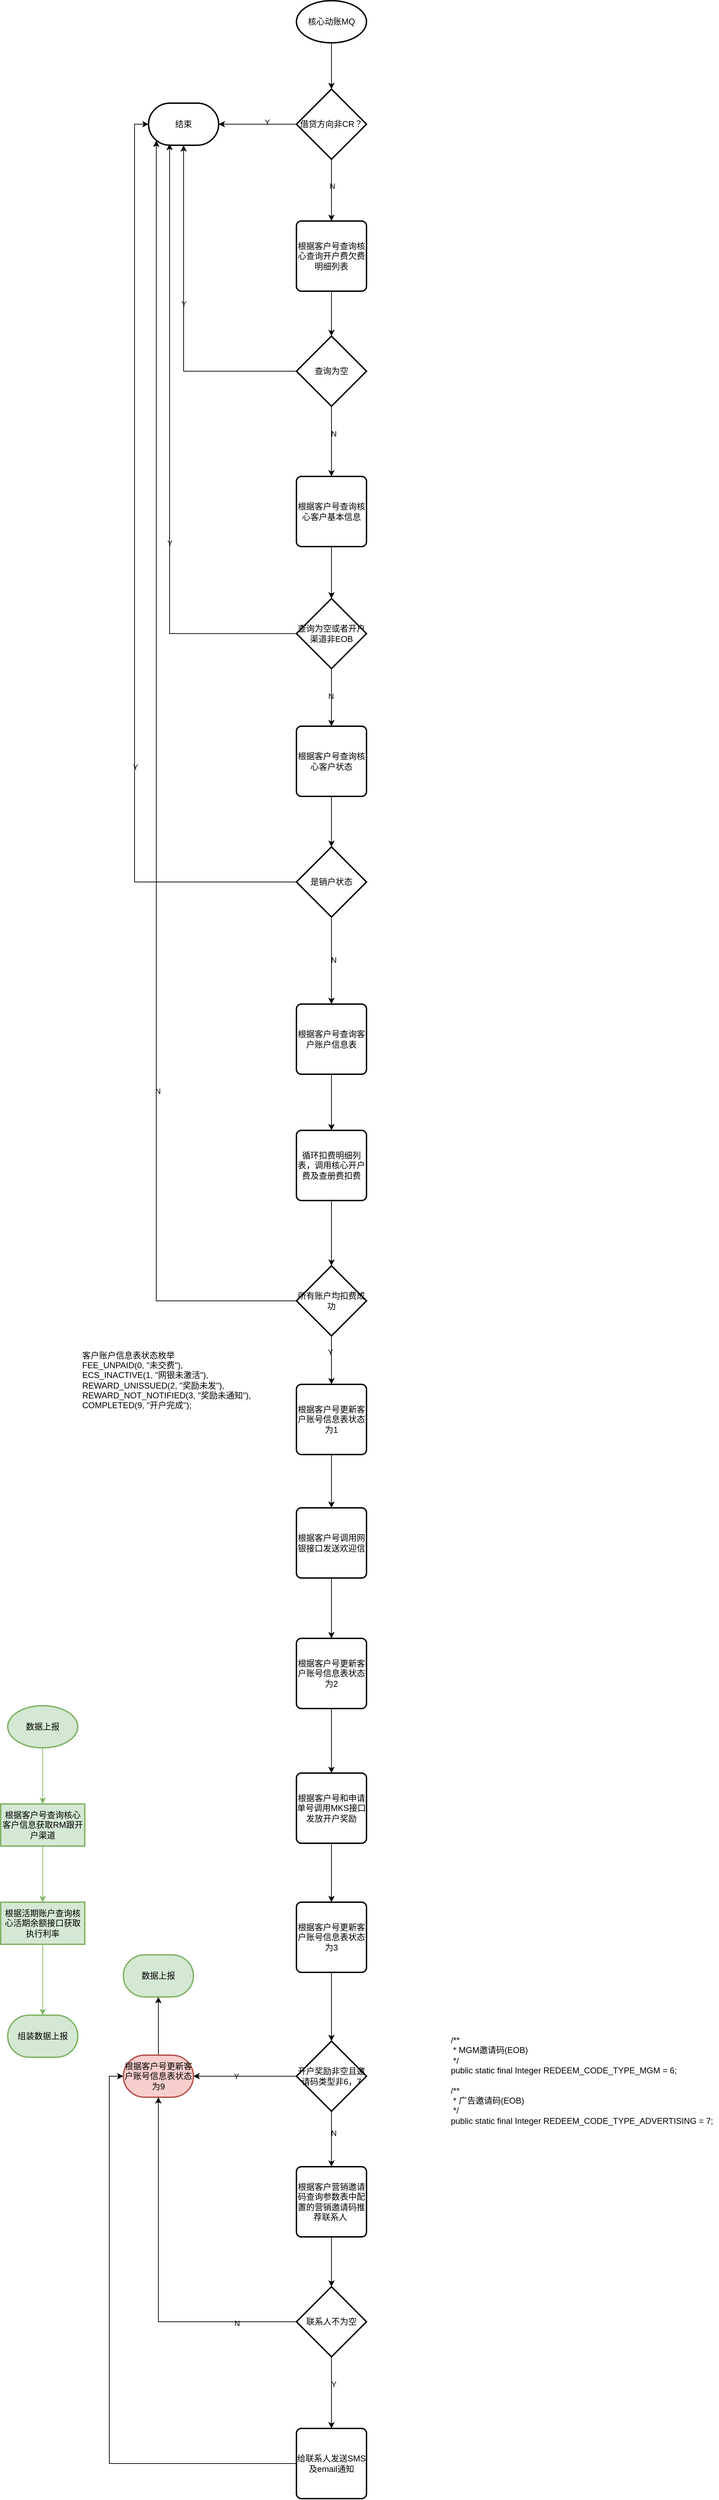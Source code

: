 <mxfile version="24.6.4" type="github">
  <diagram name="Page-1" id="G6Fa5eHBTJbQEx8plgCm">
    <mxGraphModel dx="2234" dy="1138" grid="0" gridSize="10" guides="1" tooltips="1" connect="1" arrows="1" fold="1" page="0" pageScale="1" pageWidth="827" pageHeight="1169" math="0" shadow="0">
      <root>
        <mxCell id="0" />
        <mxCell id="1" parent="0" />
        <mxCell id="7yZGR6YTy9lkh_QmW3TC-5" style="edgeStyle=orthogonalEdgeStyle;rounded=0;orthogonalLoop=1;jettySize=auto;html=1;exitX=0.5;exitY=1;exitDx=0;exitDy=0;exitPerimeter=0;fontColor=default;labelBackgroundColor=none;" parent="1" source="7yZGR6YTy9lkh_QmW3TC-1" target="7yZGR6YTy9lkh_QmW3TC-4" edge="1">
          <mxGeometry relative="1" as="geometry" />
        </mxCell>
        <mxCell id="7yZGR6YTy9lkh_QmW3TC-1" value="核心动账MQ" style="strokeWidth=2;html=1;shape=mxgraph.flowchart.start_1;whiteSpace=wrap;labelBackgroundColor=none;" parent="1" vertex="1">
          <mxGeometry x="-133" y="-107" width="100" height="60" as="geometry" />
        </mxCell>
        <mxCell id="7yZGR6YTy9lkh_QmW3TC-11" style="edgeStyle=orthogonalEdgeStyle;rounded=0;orthogonalLoop=1;jettySize=auto;html=1;exitX=0.5;exitY=1;exitDx=0;exitDy=0;exitPerimeter=0;fontColor=default;labelBackgroundColor=none;" parent="1" source="7yZGR6YTy9lkh_QmW3TC-4" target="7yZGR6YTy9lkh_QmW3TC-10" edge="1">
          <mxGeometry relative="1" as="geometry" />
        </mxCell>
        <mxCell id="7yZGR6YTy9lkh_QmW3TC-12" value="N" style="edgeLabel;html=1;align=center;verticalAlign=middle;resizable=0;points=[];labelBackgroundColor=none;" parent="7yZGR6YTy9lkh_QmW3TC-11" vertex="1" connectable="0">
          <mxGeometry x="-0.136" y="1" relative="1" as="geometry">
            <mxPoint as="offset" />
          </mxGeometry>
        </mxCell>
        <mxCell id="7yZGR6YTy9lkh_QmW3TC-4" value="借贷方向非CR？" style="strokeWidth=2;html=1;shape=mxgraph.flowchart.decision;whiteSpace=wrap;labelBackgroundColor=none;" parent="1" vertex="1">
          <mxGeometry x="-133" y="19" width="100" height="100" as="geometry" />
        </mxCell>
        <mxCell id="7yZGR6YTy9lkh_QmW3TC-6" value="结束" style="strokeWidth=2;html=1;shape=mxgraph.flowchart.terminator;whiteSpace=wrap;labelBackgroundColor=none;" parent="1" vertex="1">
          <mxGeometry x="-344" y="39" width="100" height="60" as="geometry" />
        </mxCell>
        <mxCell id="7yZGR6YTy9lkh_QmW3TC-7" style="edgeStyle=orthogonalEdgeStyle;rounded=0;orthogonalLoop=1;jettySize=auto;html=1;exitX=0;exitY=0.5;exitDx=0;exitDy=0;exitPerimeter=0;entryX=1;entryY=0.5;entryDx=0;entryDy=0;entryPerimeter=0;fontColor=default;labelBackgroundColor=none;" parent="1" source="7yZGR6YTy9lkh_QmW3TC-4" target="7yZGR6YTy9lkh_QmW3TC-6" edge="1">
          <mxGeometry relative="1" as="geometry" />
        </mxCell>
        <mxCell id="7yZGR6YTy9lkh_QmW3TC-8" value="Y" style="edgeLabel;html=1;align=center;verticalAlign=middle;resizable=0;points=[];labelBackgroundColor=none;" parent="7yZGR6YTy9lkh_QmW3TC-7" vertex="1" connectable="0">
          <mxGeometry x="-0.243" y="-3" relative="1" as="geometry">
            <mxPoint as="offset" />
          </mxGeometry>
        </mxCell>
        <mxCell id="7yZGR6YTy9lkh_QmW3TC-15" style="edgeStyle=orthogonalEdgeStyle;rounded=0;orthogonalLoop=1;jettySize=auto;html=1;exitX=0.5;exitY=1;exitDx=0;exitDy=0;labelBackgroundColor=none;fontColor=default;" parent="1" source="7yZGR6YTy9lkh_QmW3TC-10" target="7yZGR6YTy9lkh_QmW3TC-14" edge="1">
          <mxGeometry relative="1" as="geometry" />
        </mxCell>
        <mxCell id="7yZGR6YTy9lkh_QmW3TC-10" value="根据客户号查询核心查询开户费欠费明细列表" style="rounded=1;whiteSpace=wrap;html=1;absoluteArcSize=1;arcSize=14;strokeWidth=2;labelBackgroundColor=none;" parent="1" vertex="1">
          <mxGeometry x="-133" y="207" width="100" height="100" as="geometry" />
        </mxCell>
        <mxCell id="7yZGR6YTy9lkh_QmW3TC-19" style="edgeStyle=orthogonalEdgeStyle;rounded=0;orthogonalLoop=1;jettySize=auto;html=1;exitX=0.5;exitY=1;exitDx=0;exitDy=0;exitPerimeter=0;labelBackgroundColor=none;fontColor=default;" parent="1" source="7yZGR6YTy9lkh_QmW3TC-14" target="7yZGR6YTy9lkh_QmW3TC-18" edge="1">
          <mxGeometry relative="1" as="geometry" />
        </mxCell>
        <mxCell id="7yZGR6YTy9lkh_QmW3TC-20" value="N" style="edgeLabel;html=1;align=center;verticalAlign=middle;resizable=0;points=[];labelBackgroundColor=none;" parent="7yZGR6YTy9lkh_QmW3TC-19" vertex="1" connectable="0">
          <mxGeometry x="-0.22" y="3" relative="1" as="geometry">
            <mxPoint as="offset" />
          </mxGeometry>
        </mxCell>
        <mxCell id="7yZGR6YTy9lkh_QmW3TC-14" value="查询为空" style="strokeWidth=2;html=1;shape=mxgraph.flowchart.decision;whiteSpace=wrap;labelBackgroundColor=none;" parent="1" vertex="1">
          <mxGeometry x="-133" y="371" width="100" height="100" as="geometry" />
        </mxCell>
        <mxCell id="7yZGR6YTy9lkh_QmW3TC-16" style="edgeStyle=orthogonalEdgeStyle;rounded=0;orthogonalLoop=1;jettySize=auto;html=1;exitX=0;exitY=0.5;exitDx=0;exitDy=0;exitPerimeter=0;entryX=0.5;entryY=1;entryDx=0;entryDy=0;entryPerimeter=0;labelBackgroundColor=none;fontColor=default;" parent="1" source="7yZGR6YTy9lkh_QmW3TC-14" target="7yZGR6YTy9lkh_QmW3TC-6" edge="1">
          <mxGeometry relative="1" as="geometry" />
        </mxCell>
        <mxCell id="7yZGR6YTy9lkh_QmW3TC-17" value="Y" style="edgeLabel;html=1;align=center;verticalAlign=middle;resizable=0;points=[];labelBackgroundColor=none;" parent="7yZGR6YTy9lkh_QmW3TC-16" vertex="1" connectable="0">
          <mxGeometry x="0.064" relative="1" as="geometry">
            <mxPoint as="offset" />
          </mxGeometry>
        </mxCell>
        <mxCell id="7yZGR6YTy9lkh_QmW3TC-22" style="edgeStyle=orthogonalEdgeStyle;rounded=0;orthogonalLoop=1;jettySize=auto;html=1;exitX=0.5;exitY=1;exitDx=0;exitDy=0;labelBackgroundColor=none;fontColor=default;" parent="1" source="7yZGR6YTy9lkh_QmW3TC-18" target="7yZGR6YTy9lkh_QmW3TC-21" edge="1">
          <mxGeometry relative="1" as="geometry" />
        </mxCell>
        <mxCell id="7yZGR6YTy9lkh_QmW3TC-18" value="根据客户号查询核心客户基本信息" style="rounded=1;whiteSpace=wrap;html=1;absoluteArcSize=1;arcSize=14;strokeWidth=2;labelBackgroundColor=none;" parent="1" vertex="1">
          <mxGeometry x="-133" y="571" width="100" height="100" as="geometry" />
        </mxCell>
        <mxCell id="7yZGR6YTy9lkh_QmW3TC-27" style="edgeStyle=orthogonalEdgeStyle;rounded=0;orthogonalLoop=1;jettySize=auto;html=1;exitX=0.5;exitY=1;exitDx=0;exitDy=0;exitPerimeter=0;labelBackgroundColor=none;fontColor=default;" parent="1" source="7yZGR6YTy9lkh_QmW3TC-21" target="7yZGR6YTy9lkh_QmW3TC-26" edge="1">
          <mxGeometry relative="1" as="geometry" />
        </mxCell>
        <mxCell id="7yZGR6YTy9lkh_QmW3TC-32" value="N" style="edgeLabel;html=1;align=center;verticalAlign=middle;resizable=0;points=[];labelBackgroundColor=none;" parent="7yZGR6YTy9lkh_QmW3TC-27" vertex="1" connectable="0">
          <mxGeometry x="-0.049" y="-1" relative="1" as="geometry">
            <mxPoint as="offset" />
          </mxGeometry>
        </mxCell>
        <mxCell id="7yZGR6YTy9lkh_QmW3TC-21" value="查询为空或者开户渠道非EOB" style="strokeWidth=2;html=1;shape=mxgraph.flowchart.decision;whiteSpace=wrap;labelBackgroundColor=none;" parent="1" vertex="1">
          <mxGeometry x="-133" y="745" width="100" height="100" as="geometry" />
        </mxCell>
        <mxCell id="7yZGR6YTy9lkh_QmW3TC-29" style="edgeStyle=orthogonalEdgeStyle;rounded=0;orthogonalLoop=1;jettySize=auto;html=1;exitX=0.5;exitY=1;exitDx=0;exitDy=0;labelBackgroundColor=none;fontColor=default;" parent="1" source="7yZGR6YTy9lkh_QmW3TC-26" target="7yZGR6YTy9lkh_QmW3TC-28" edge="1">
          <mxGeometry relative="1" as="geometry" />
        </mxCell>
        <mxCell id="7yZGR6YTy9lkh_QmW3TC-26" value="根据客户号查询核心客户状态" style="rounded=1;whiteSpace=wrap;html=1;absoluteArcSize=1;arcSize=14;strokeWidth=2;labelBackgroundColor=none;" parent="1" vertex="1">
          <mxGeometry x="-133" y="927" width="100" height="100" as="geometry" />
        </mxCell>
        <mxCell id="7yZGR6YTy9lkh_QmW3TC-41" style="edgeStyle=orthogonalEdgeStyle;rounded=0;orthogonalLoop=1;jettySize=auto;html=1;exitX=0.5;exitY=1;exitDx=0;exitDy=0;exitPerimeter=0;labelBackgroundColor=none;fontColor=default;" parent="1" source="7yZGR6YTy9lkh_QmW3TC-28" target="7yZGR6YTy9lkh_QmW3TC-40" edge="1">
          <mxGeometry relative="1" as="geometry" />
        </mxCell>
        <mxCell id="7yZGR6YTy9lkh_QmW3TC-42" value="N" style="edgeLabel;html=1;align=center;verticalAlign=middle;resizable=0;points=[];labelBackgroundColor=none;" parent="7yZGR6YTy9lkh_QmW3TC-41" vertex="1" connectable="0">
          <mxGeometry x="-0.016" y="3" relative="1" as="geometry">
            <mxPoint as="offset" />
          </mxGeometry>
        </mxCell>
        <mxCell id="7yZGR6YTy9lkh_QmW3TC-28" value="是销户状态" style="strokeWidth=2;html=1;shape=mxgraph.flowchart.decision;whiteSpace=wrap;labelBackgroundColor=none;" parent="1" vertex="1">
          <mxGeometry x="-133" y="1099" width="100" height="100" as="geometry" />
        </mxCell>
        <mxCell id="7yZGR6YTy9lkh_QmW3TC-30" style="edgeStyle=orthogonalEdgeStyle;rounded=0;orthogonalLoop=1;jettySize=auto;html=1;exitX=0;exitY=0.5;exitDx=0;exitDy=0;exitPerimeter=0;entryX=0;entryY=0.5;entryDx=0;entryDy=0;entryPerimeter=0;labelBackgroundColor=none;fontColor=default;" parent="1" source="7yZGR6YTy9lkh_QmW3TC-28" target="7yZGR6YTy9lkh_QmW3TC-6" edge="1">
          <mxGeometry relative="1" as="geometry" />
        </mxCell>
        <mxCell id="7yZGR6YTy9lkh_QmW3TC-31" value="Y" style="edgeLabel;html=1;align=center;verticalAlign=middle;resizable=0;points=[];labelBackgroundColor=none;" parent="7yZGR6YTy9lkh_QmW3TC-30" vertex="1" connectable="0">
          <mxGeometry x="-0.406" y="-1" relative="1" as="geometry">
            <mxPoint as="offset" />
          </mxGeometry>
        </mxCell>
        <mxCell id="7yZGR6YTy9lkh_QmW3TC-44" value="" style="edgeStyle=orthogonalEdgeStyle;rounded=0;orthogonalLoop=1;jettySize=auto;html=1;labelBackgroundColor=none;fontColor=default;" parent="1" source="7yZGR6YTy9lkh_QmW3TC-40" target="7yZGR6YTy9lkh_QmW3TC-43" edge="1">
          <mxGeometry relative="1" as="geometry" />
        </mxCell>
        <mxCell id="7yZGR6YTy9lkh_QmW3TC-40" value="根据客户号查询客户账户信息表" style="rounded=1;whiteSpace=wrap;html=1;absoluteArcSize=1;arcSize=14;strokeWidth=2;labelBackgroundColor=none;" parent="1" vertex="1">
          <mxGeometry x="-133" y="1323" width="100" height="100" as="geometry" />
        </mxCell>
        <mxCell id="7yZGR6YTy9lkh_QmW3TC-43" value="循环扣费明细列表，调用核心开户费及查册费扣费" style="rounded=1;whiteSpace=wrap;html=1;absoluteArcSize=1;arcSize=14;strokeWidth=2;labelBackgroundColor=none;" parent="1" vertex="1">
          <mxGeometry x="-133" y="1503" width="100" height="100" as="geometry" />
        </mxCell>
        <mxCell id="7yZGR6YTy9lkh_QmW3TC-50" style="edgeStyle=orthogonalEdgeStyle;rounded=0;orthogonalLoop=1;jettySize=auto;html=1;exitX=0.5;exitY=1;exitDx=0;exitDy=0;exitPerimeter=0;labelBackgroundColor=none;fontColor=default;" parent="1" source="7yZGR6YTy9lkh_QmW3TC-47" target="7yZGR6YTy9lkh_QmW3TC-49" edge="1">
          <mxGeometry relative="1" as="geometry" />
        </mxCell>
        <mxCell id="7yZGR6YTy9lkh_QmW3TC-51" value="Y" style="edgeLabel;html=1;align=center;verticalAlign=middle;resizable=0;points=[];labelBackgroundColor=none;" parent="7yZGR6YTy9lkh_QmW3TC-50" vertex="1" connectable="0">
          <mxGeometry x="-0.333" y="-2" relative="1" as="geometry">
            <mxPoint as="offset" />
          </mxGeometry>
        </mxCell>
        <mxCell id="7yZGR6YTy9lkh_QmW3TC-47" value="所有账户均扣费成功" style="strokeWidth=2;html=1;shape=mxgraph.flowchart.decision;whiteSpace=wrap;labelBackgroundColor=none;" parent="1" vertex="1">
          <mxGeometry x="-133" y="1696" width="100" height="100" as="geometry" />
        </mxCell>
        <mxCell id="7yZGR6YTy9lkh_QmW3TC-48" style="edgeStyle=orthogonalEdgeStyle;rounded=0;orthogonalLoop=1;jettySize=auto;html=1;exitX=0.5;exitY=1;exitDx=0;exitDy=0;entryX=0.5;entryY=0;entryDx=0;entryDy=0;entryPerimeter=0;labelBackgroundColor=none;fontColor=default;" parent="1" source="7yZGR6YTy9lkh_QmW3TC-43" target="7yZGR6YTy9lkh_QmW3TC-47" edge="1">
          <mxGeometry relative="1" as="geometry" />
        </mxCell>
        <mxCell id="7yZGR6YTy9lkh_QmW3TC-59" style="edgeStyle=orthogonalEdgeStyle;rounded=0;orthogonalLoop=1;jettySize=auto;html=1;exitX=0.5;exitY=1;exitDx=0;exitDy=0;labelBackgroundColor=none;fontColor=default;" parent="1" source="7yZGR6YTy9lkh_QmW3TC-49" target="7yZGR6YTy9lkh_QmW3TC-58" edge="1">
          <mxGeometry relative="1" as="geometry" />
        </mxCell>
        <mxCell id="7yZGR6YTy9lkh_QmW3TC-49" value="根据客户号更新客户账号信息表状态为1" style="rounded=1;whiteSpace=wrap;html=1;absoluteArcSize=1;arcSize=14;strokeWidth=2;labelBackgroundColor=none;" parent="1" vertex="1">
          <mxGeometry x="-133" y="1865" width="100" height="100" as="geometry" />
        </mxCell>
        <mxCell id="7yZGR6YTy9lkh_QmW3TC-53" style="edgeStyle=orthogonalEdgeStyle;rounded=0;orthogonalLoop=1;jettySize=auto;html=1;exitX=0;exitY=0.5;exitDx=0;exitDy=0;exitPerimeter=0;entryX=0.11;entryY=0.89;entryDx=0;entryDy=0;entryPerimeter=0;labelBackgroundColor=none;fontColor=default;" parent="1" source="7yZGR6YTy9lkh_QmW3TC-47" target="7yZGR6YTy9lkh_QmW3TC-6" edge="1">
          <mxGeometry relative="1" as="geometry" />
        </mxCell>
        <mxCell id="7yZGR6YTy9lkh_QmW3TC-54" value="N" style="edgeLabel;html=1;align=center;verticalAlign=middle;resizable=0;points=[];labelBackgroundColor=none;" parent="7yZGR6YTy9lkh_QmW3TC-53" vertex="1" connectable="0">
          <mxGeometry x="-0.461" y="-2" relative="1" as="geometry">
            <mxPoint as="offset" />
          </mxGeometry>
        </mxCell>
        <mxCell id="7yZGR6YTy9lkh_QmW3TC-56" value="&lt;div&gt;&lt;br&gt;&lt;/div&gt;&amp;nbsp; &amp;nbsp; 客户账户信息表状态枚举&lt;div style=&quot;&quot;&gt;&amp;nbsp; &amp;nbsp; FEE_UNPAID(0, &quot;未交费&quot;),&lt;/div&gt;&lt;div&gt;&amp;nbsp; &amp;nbsp; ECS_INACTIVE(1, &quot;网银未激活&quot;),&lt;/div&gt;&lt;div&gt;&amp;nbsp; &amp;nbsp; REWARD_UNISSUED(2, &quot;奖励未发&quot;),&lt;/div&gt;&lt;div&gt;&amp;nbsp; &amp;nbsp; REWARD_NOT_NOTIFIED(3, &quot;奖励未通知&quot;),&lt;/div&gt;&lt;div&gt;&amp;nbsp; &amp;nbsp; COMPLETED(9, &quot;开户完成&quot;);&lt;/div&gt;" style="text;html=1;align=left;verticalAlign=middle;whiteSpace=wrap;rounded=0;labelBackgroundColor=none;" parent="1" vertex="1">
          <mxGeometry x="-454" y="1787" width="278" height="129" as="geometry" />
        </mxCell>
        <mxCell id="7yZGR6YTy9lkh_QmW3TC-61" style="edgeStyle=orthogonalEdgeStyle;rounded=0;orthogonalLoop=1;jettySize=auto;html=1;exitX=0.5;exitY=1;exitDx=0;exitDy=0;labelBackgroundColor=none;fontColor=default;" parent="1" source="7yZGR6YTy9lkh_QmW3TC-58" target="7yZGR6YTy9lkh_QmW3TC-60" edge="1">
          <mxGeometry relative="1" as="geometry" />
        </mxCell>
        <mxCell id="7yZGR6YTy9lkh_QmW3TC-58" value="根据客户号调用网银接口发送欢迎信" style="rounded=1;whiteSpace=wrap;html=1;absoluteArcSize=1;arcSize=14;strokeWidth=2;labelBackgroundColor=none;" parent="1" vertex="1">
          <mxGeometry x="-133" y="2041" width="100" height="100" as="geometry" />
        </mxCell>
        <mxCell id="7yZGR6YTy9lkh_QmW3TC-63" style="edgeStyle=orthogonalEdgeStyle;rounded=0;orthogonalLoop=1;jettySize=auto;html=1;exitX=0.5;exitY=1;exitDx=0;exitDy=0;entryX=0.5;entryY=0;entryDx=0;entryDy=0;labelBackgroundColor=none;fontColor=default;" parent="1" source="7yZGR6YTy9lkh_QmW3TC-60" target="7yZGR6YTy9lkh_QmW3TC-62" edge="1">
          <mxGeometry relative="1" as="geometry" />
        </mxCell>
        <mxCell id="7yZGR6YTy9lkh_QmW3TC-60" value="根据客户号更新客户账号信息表状态为2" style="rounded=1;whiteSpace=wrap;html=1;absoluteArcSize=1;arcSize=14;strokeWidth=2;labelBackgroundColor=none;" parent="1" vertex="1">
          <mxGeometry x="-133" y="2227" width="100" height="100" as="geometry" />
        </mxCell>
        <mxCell id="7yZGR6YTy9lkh_QmW3TC-66" style="edgeStyle=orthogonalEdgeStyle;rounded=0;orthogonalLoop=1;jettySize=auto;html=1;exitX=0.5;exitY=1;exitDx=0;exitDy=0;entryX=0.5;entryY=0;entryDx=0;entryDy=0;labelBackgroundColor=none;fontColor=default;" parent="1" source="7yZGR6YTy9lkh_QmW3TC-62" target="7yZGR6YTy9lkh_QmW3TC-65" edge="1">
          <mxGeometry relative="1" as="geometry" />
        </mxCell>
        <mxCell id="7yZGR6YTy9lkh_QmW3TC-62" value="根据客户号和申请单号调用MKS接口发放开户奖励" style="rounded=1;whiteSpace=wrap;html=1;absoluteArcSize=1;arcSize=14;strokeWidth=2;labelBackgroundColor=none;" parent="1" vertex="1">
          <mxGeometry x="-133" y="2419" width="100" height="100" as="geometry" />
        </mxCell>
        <mxCell id="7yZGR6YTy9lkh_QmW3TC-69" style="edgeStyle=orthogonalEdgeStyle;rounded=0;orthogonalLoop=1;jettySize=auto;html=1;exitX=0.5;exitY=1;exitDx=0;exitDy=0;labelBackgroundColor=none;fontColor=default;" parent="1" source="7yZGR6YTy9lkh_QmW3TC-65" target="7yZGR6YTy9lkh_QmW3TC-68" edge="1">
          <mxGeometry relative="1" as="geometry" />
        </mxCell>
        <mxCell id="7yZGR6YTy9lkh_QmW3TC-65" value="根据客户号更新客户账号信息表状态为3" style="rounded=1;whiteSpace=wrap;html=1;absoluteArcSize=1;arcSize=14;strokeWidth=2;labelBackgroundColor=none;" parent="1" vertex="1">
          <mxGeometry x="-133" y="2603" width="100" height="100" as="geometry" />
        </mxCell>
        <mxCell id="7yZGR6YTy9lkh_QmW3TC-71" style="edgeStyle=orthogonalEdgeStyle;rounded=0;orthogonalLoop=1;jettySize=auto;html=1;exitX=0;exitY=0.5;exitDx=0;exitDy=0;exitPerimeter=0;labelBackgroundColor=none;fontColor=default;" parent="1" source="7yZGR6YTy9lkh_QmW3TC-68" target="7yZGR6YTy9lkh_QmW3TC-70" edge="1">
          <mxGeometry relative="1" as="geometry" />
        </mxCell>
        <mxCell id="7yZGR6YTy9lkh_QmW3TC-72" value="Y" style="edgeLabel;html=1;align=center;verticalAlign=middle;resizable=0;points=[];labelBackgroundColor=none;" parent="7yZGR6YTy9lkh_QmW3TC-71" vertex="1" connectable="0">
          <mxGeometry x="0.17" relative="1" as="geometry">
            <mxPoint as="offset" />
          </mxGeometry>
        </mxCell>
        <mxCell id="7yZGR6YTy9lkh_QmW3TC-74" style="edgeStyle=orthogonalEdgeStyle;rounded=0;orthogonalLoop=1;jettySize=auto;html=1;exitX=0.5;exitY=1;exitDx=0;exitDy=0;exitPerimeter=0;labelBackgroundColor=none;fontColor=default;" parent="1" source="7yZGR6YTy9lkh_QmW3TC-68" target="7yZGR6YTy9lkh_QmW3TC-73" edge="1">
          <mxGeometry relative="1" as="geometry" />
        </mxCell>
        <mxCell id="7yZGR6YTy9lkh_QmW3TC-88" value="N" style="edgeLabel;html=1;align=center;verticalAlign=middle;resizable=0;points=[];labelBackgroundColor=none;" parent="7yZGR6YTy9lkh_QmW3TC-74" vertex="1" connectable="0">
          <mxGeometry x="-0.215" y="3" relative="1" as="geometry">
            <mxPoint as="offset" />
          </mxGeometry>
        </mxCell>
        <mxCell id="7yZGR6YTy9lkh_QmW3TC-68" value="开户奖励非空且邀请码类型非6，7" style="strokeWidth=2;html=1;shape=mxgraph.flowchart.decision;whiteSpace=wrap;labelBackgroundColor=none;" parent="1" vertex="1">
          <mxGeometry x="-133" y="2801" width="100" height="100" as="geometry" />
        </mxCell>
        <mxCell id="lp0c0494INYD645WTaB0-22" style="edgeStyle=orthogonalEdgeStyle;rounded=0;orthogonalLoop=1;jettySize=auto;html=1;exitX=0.5;exitY=0;exitDx=0;exitDy=0;exitPerimeter=0;" edge="1" parent="1" source="7yZGR6YTy9lkh_QmW3TC-70" target="lp0c0494INYD645WTaB0-20">
          <mxGeometry relative="1" as="geometry" />
        </mxCell>
        <mxCell id="7yZGR6YTy9lkh_QmW3TC-70" value="根据客户号更新客户账号信息表状态为9" style="strokeWidth=2;html=1;shape=mxgraph.flowchart.terminator;whiteSpace=wrap;labelBackgroundColor=none;fillColor=#f8cecc;strokeColor=#b85450;" parent="1" vertex="1">
          <mxGeometry x="-380" y="2821" width="100" height="60" as="geometry" />
        </mxCell>
        <mxCell id="7yZGR6YTy9lkh_QmW3TC-79" style="edgeStyle=orthogonalEdgeStyle;rounded=0;orthogonalLoop=1;jettySize=auto;html=1;exitX=0.5;exitY=1;exitDx=0;exitDy=0;labelBackgroundColor=none;fontColor=default;" parent="1" source="7yZGR6YTy9lkh_QmW3TC-73" target="7yZGR6YTy9lkh_QmW3TC-76" edge="1">
          <mxGeometry relative="1" as="geometry" />
        </mxCell>
        <mxCell id="7yZGR6YTy9lkh_QmW3TC-73" value="根据客户营销邀请码查询参数表中配置的营销邀请码推荐联系人&amp;nbsp;" style="rounded=1;whiteSpace=wrap;html=1;absoluteArcSize=1;arcSize=14;strokeWidth=2;labelBackgroundColor=none;" parent="1" vertex="1">
          <mxGeometry x="-133" y="2980" width="100" height="100" as="geometry" />
        </mxCell>
        <mxCell id="7yZGR6YTy9lkh_QmW3TC-80" style="edgeStyle=orthogonalEdgeStyle;rounded=0;orthogonalLoop=1;jettySize=auto;html=1;exitX=0;exitY=0.5;exitDx=0;exitDy=0;exitPerimeter=0;labelBackgroundColor=none;fontColor=default;" parent="1" source="7yZGR6YTy9lkh_QmW3TC-76" target="7yZGR6YTy9lkh_QmW3TC-70" edge="1">
          <mxGeometry relative="1" as="geometry" />
        </mxCell>
        <mxCell id="7yZGR6YTy9lkh_QmW3TC-81" value="N" style="edgeLabel;html=1;align=center;verticalAlign=middle;resizable=0;points=[];labelBackgroundColor=none;" parent="7yZGR6YTy9lkh_QmW3TC-80" vertex="1" connectable="0">
          <mxGeometry x="-0.671" y="2" relative="1" as="geometry">
            <mxPoint as="offset" />
          </mxGeometry>
        </mxCell>
        <mxCell id="7yZGR6YTy9lkh_QmW3TC-83" style="edgeStyle=orthogonalEdgeStyle;rounded=0;orthogonalLoop=1;jettySize=auto;html=1;exitX=0.5;exitY=1;exitDx=0;exitDy=0;exitPerimeter=0;labelBackgroundColor=none;fontColor=default;" parent="1" source="7yZGR6YTy9lkh_QmW3TC-76" target="7yZGR6YTy9lkh_QmW3TC-82" edge="1">
          <mxGeometry relative="1" as="geometry" />
        </mxCell>
        <mxCell id="7yZGR6YTy9lkh_QmW3TC-84" value="Y" style="edgeLabel;html=1;align=center;verticalAlign=middle;resizable=0;points=[];labelBackgroundColor=none;" parent="7yZGR6YTy9lkh_QmW3TC-83" vertex="1" connectable="0">
          <mxGeometry x="-0.235" y="3" relative="1" as="geometry">
            <mxPoint as="offset" />
          </mxGeometry>
        </mxCell>
        <mxCell id="7yZGR6YTy9lkh_QmW3TC-76" value="联系人不为空" style="strokeWidth=2;html=1;shape=mxgraph.flowchart.decision;whiteSpace=wrap;labelBackgroundColor=none;" parent="1" vertex="1">
          <mxGeometry x="-133" y="3151" width="100" height="100" as="geometry" />
        </mxCell>
        <mxCell id="7yZGR6YTy9lkh_QmW3TC-82" value="给联系人发送SMS及email通知" style="rounded=1;whiteSpace=wrap;html=1;absoluteArcSize=1;arcSize=14;strokeWidth=2;labelBackgroundColor=none;" parent="1" vertex="1">
          <mxGeometry x="-133" y="3353" width="100" height="100" as="geometry" />
        </mxCell>
        <mxCell id="7yZGR6YTy9lkh_QmW3TC-85" style="edgeStyle=orthogonalEdgeStyle;rounded=0;orthogonalLoop=1;jettySize=auto;html=1;exitX=0;exitY=0.5;exitDx=0;exitDy=0;entryX=0;entryY=0.5;entryDx=0;entryDy=0;entryPerimeter=0;labelBackgroundColor=none;fontColor=default;" parent="1" source="7yZGR6YTy9lkh_QmW3TC-82" target="7yZGR6YTy9lkh_QmW3TC-70" edge="1">
          <mxGeometry relative="1" as="geometry" />
        </mxCell>
        <mxCell id="7yZGR6YTy9lkh_QmW3TC-86" style="edgeStyle=orthogonalEdgeStyle;rounded=0;orthogonalLoop=1;jettySize=auto;html=1;exitX=0;exitY=0.5;exitDx=0;exitDy=0;exitPerimeter=0;entryX=0.3;entryY=0.967;entryDx=0;entryDy=0;entryPerimeter=0;fontColor=default;labelBackgroundColor=none;" parent="1" source="7yZGR6YTy9lkh_QmW3TC-21" target="7yZGR6YTy9lkh_QmW3TC-6" edge="1">
          <mxGeometry relative="1" as="geometry" />
        </mxCell>
        <mxCell id="7yZGR6YTy9lkh_QmW3TC-87" value="Y" style="edgeLabel;html=1;align=center;verticalAlign=middle;resizable=0;points=[];labelBackgroundColor=none;" parent="7yZGR6YTy9lkh_QmW3TC-86" vertex="1" connectable="0">
          <mxGeometry x="-0.295" relative="1" as="geometry">
            <mxPoint as="offset" />
          </mxGeometry>
        </mxCell>
        <mxCell id="7yZGR6YTy9lkh_QmW3TC-89" value="&lt;div&gt;&amp;nbsp; &amp;nbsp; /**&lt;/div&gt;&lt;div&gt;&amp;nbsp; &amp;nbsp; &amp;nbsp;* MGM邀请码(EOB)&lt;/div&gt;&lt;div&gt;&amp;nbsp; &amp;nbsp; &amp;nbsp;*/&lt;/div&gt;&lt;div&gt;&amp;nbsp; &amp;nbsp; public static final Integer REDEEM_CODE_TYPE_MGM = 6;&lt;/div&gt;&lt;div&gt;&lt;br&gt;&lt;/div&gt;&lt;div&gt;&amp;nbsp; &amp;nbsp; /**&lt;/div&gt;&lt;div&gt;&amp;nbsp; &amp;nbsp; &amp;nbsp;* 广告邀请码(EOB)&lt;/div&gt;&lt;div&gt;&amp;nbsp; &amp;nbsp; &amp;nbsp;*/&lt;/div&gt;&lt;div&gt;&amp;nbsp; &amp;nbsp; public static final Integer REDEEM_CODE_TYPE_ADVERTISING = 7;&lt;/div&gt;" style="text;html=1;align=left;verticalAlign=middle;whiteSpace=wrap;rounded=0;" parent="1" vertex="1">
          <mxGeometry x="72" y="2766" width="397" height="181" as="geometry" />
        </mxCell>
        <mxCell id="lp0c0494INYD645WTaB0-13" value="" style="edgeStyle=orthogonalEdgeStyle;rounded=0;orthogonalLoop=1;jettySize=auto;html=1;fillColor=#d5e8d4;strokeColor=#82b366;" edge="1" parent="1" source="lp0c0494INYD645WTaB0-11" target="lp0c0494INYD645WTaB0-12">
          <mxGeometry relative="1" as="geometry" />
        </mxCell>
        <mxCell id="lp0c0494INYD645WTaB0-11" value="数据上报" style="strokeWidth=2;html=1;shape=mxgraph.flowchart.start_1;whiteSpace=wrap;fillColor=#d5e8d4;strokeColor=#82b366;" vertex="1" parent="1">
          <mxGeometry x="-545" y="2323" width="100" height="60" as="geometry" />
        </mxCell>
        <mxCell id="lp0c0494INYD645WTaB0-15" value="" style="edgeStyle=orthogonalEdgeStyle;rounded=0;orthogonalLoop=1;jettySize=auto;html=1;fillColor=#d5e8d4;strokeColor=#82b366;" edge="1" parent="1" source="lp0c0494INYD645WTaB0-12" target="lp0c0494INYD645WTaB0-14">
          <mxGeometry relative="1" as="geometry" />
        </mxCell>
        <mxCell id="lp0c0494INYD645WTaB0-12" value="根据客户号查询核心客户信息获取RM跟开户渠道" style="whiteSpace=wrap;html=1;strokeWidth=2;fillColor=#d5e8d4;strokeColor=#82b366;" vertex="1" parent="1">
          <mxGeometry x="-555" y="2463" width="120" height="60" as="geometry" />
        </mxCell>
        <mxCell id="lp0c0494INYD645WTaB0-19" style="edgeStyle=orthogonalEdgeStyle;rounded=0;orthogonalLoop=1;jettySize=auto;html=1;exitX=0.5;exitY=1;exitDx=0;exitDy=0;fillColor=#d5e8d4;strokeColor=#82b366;" edge="1" parent="1" source="lp0c0494INYD645WTaB0-14" target="lp0c0494INYD645WTaB0-18">
          <mxGeometry relative="1" as="geometry" />
        </mxCell>
        <mxCell id="lp0c0494INYD645WTaB0-14" value="根据活期账户查询核心活期余额接口获取执行利率" style="whiteSpace=wrap;html=1;strokeWidth=2;fillColor=#d5e8d4;strokeColor=#82b366;" vertex="1" parent="1">
          <mxGeometry x="-555" y="2603" width="120" height="60" as="geometry" />
        </mxCell>
        <mxCell id="lp0c0494INYD645WTaB0-18" value="组装数据上报" style="strokeWidth=2;html=1;shape=mxgraph.flowchart.terminator;whiteSpace=wrap;fillColor=#d5e8d4;strokeColor=#82b366;" vertex="1" parent="1">
          <mxGeometry x="-545" y="2764" width="100" height="60" as="geometry" />
        </mxCell>
        <mxCell id="lp0c0494INYD645WTaB0-20" value="数据上报" style="strokeWidth=2;html=1;shape=mxgraph.flowchart.terminator;whiteSpace=wrap;fillColor=#d5e8d4;strokeColor=#82b366;" vertex="1" parent="1">
          <mxGeometry x="-380" y="2678" width="100" height="60" as="geometry" />
        </mxCell>
      </root>
    </mxGraphModel>
  </diagram>
</mxfile>
